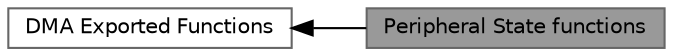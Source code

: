 digraph "Peripheral State functions"
{
 // LATEX_PDF_SIZE
  bgcolor="transparent";
  edge [fontname=Helvetica,fontsize=10,labelfontname=Helvetica,labelfontsize=10];
  node [fontname=Helvetica,fontsize=10,shape=box,height=0.2,width=0.4];
  rankdir=LR;
  Node2 [id="Node000002",label="DMA Exported Functions",height=0.2,width=0.4,color="grey40", fillcolor="white", style="filled",URL="$group__DMA__Exported__Functions.html",tooltip="DMA Exported functions."];
  Node1 [id="Node000001",label="Peripheral State functions",height=0.2,width=0.4,color="gray40", fillcolor="grey60", style="filled", fontcolor="black",tooltip="Peripheral State functions."];
  Node2->Node1 [shape=plaintext, dir="back", style="solid"];
}
